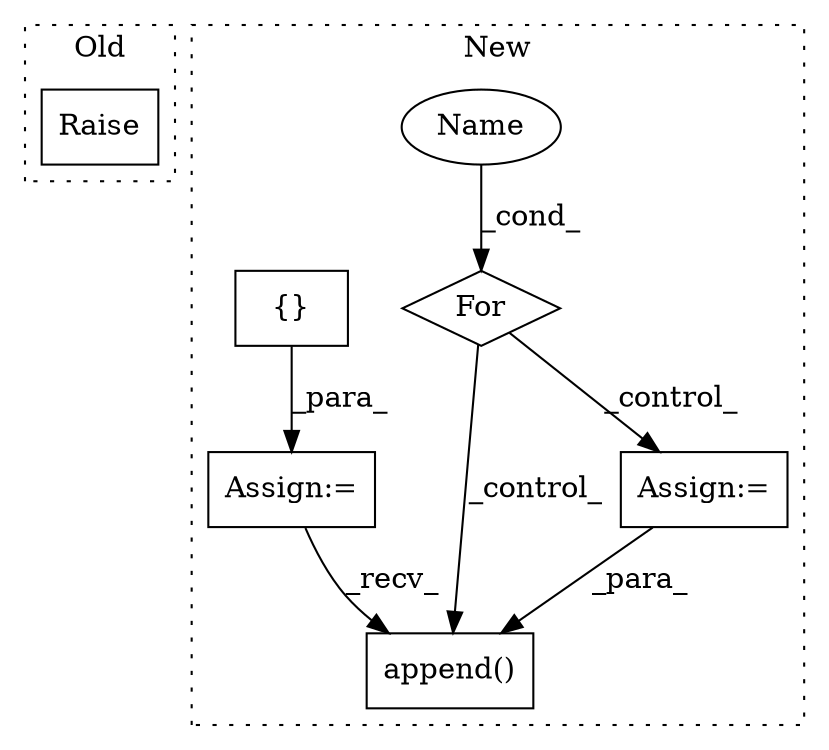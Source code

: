 digraph G {
subgraph cluster0 {
1 [label="Raise" a="91" s="1438" l="6" shape="box"];
label = "Old";
style="dotted";
}
subgraph cluster1 {
2 [label="append()" a="75" s="2336,2353" l="13,1" shape="box"];
3 [label="Name" a="87" s="2203" l="1" shape="ellipse"];
4 [label="Assign:=" a="68" s="2299" l="3" shape="box"];
5 [label="For" a="107" s="2199,2226" l="4,14" shape="diamond"];
6 [label="{}" a="59" s="2164,2164" l="2,1" shape="box"];
7 [label="Assign:=" a="68" s="2161" l="3" shape="box"];
label = "New";
style="dotted";
}
3 -> 5 [label="_cond_"];
4 -> 2 [label="_para_"];
5 -> 2 [label="_control_"];
5 -> 4 [label="_control_"];
6 -> 7 [label="_para_"];
7 -> 2 [label="_recv_"];
}